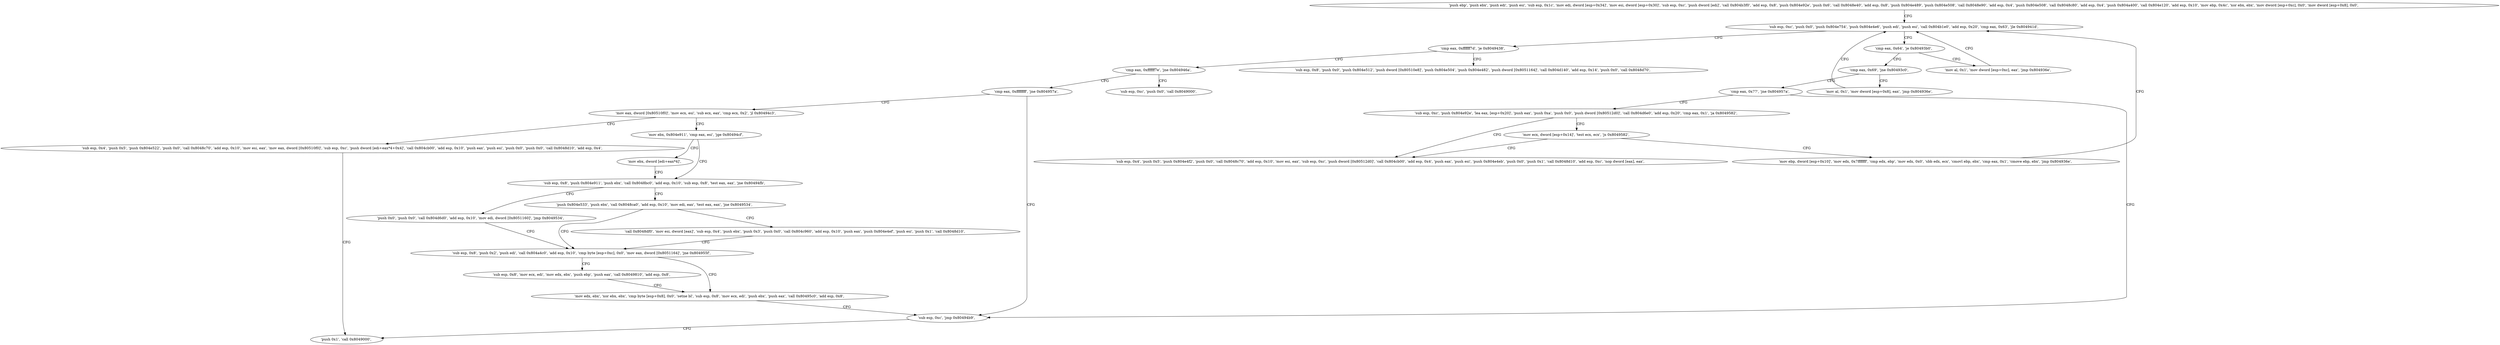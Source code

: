 digraph "func" {
"134517504" [label = "'push ebp', 'push ebx', 'push edi', 'push esi', 'sub esp, 0x1c', 'mov edi, dword [esp+0x34]', 'mov esi, dword [esp+0x30]', 'sub esp, 0xc', 'push dword [edi]', 'call 0x804b3f0', 'add esp, 0x8', 'push 0x804e92e', 'push 0x6', 'call 0x8048e40', 'add esp, 0x8', 'push 0x804e489', 'push 0x804e508', 'call 0x8048e90', 'add esp, 0x4', 'push 0x804e508', 'call 0x8048c80', 'add esp, 0x4', 'push 0x804a400', 'call 0x804e120', 'add esp, 0x10', 'mov ebp, 0x4c', 'xor ebx, ebx', 'mov dword [esp+0xc], 0x0', 'mov dword [esp+0x8], 0x0', " ]
"134517614" [label = "'sub esp, 0xc', 'push 0x0', 'push 0x804e754', 'push 0x804e4e6', 'push edi', 'push esi', 'call 0x804b1e0', 'add esp, 0x20', 'cmp eax, 0x63', 'jle 0x804941d', " ]
"134517789" [label = "'cmp eax, 0xffffff7d', 'je 0x8049438', " ]
"134517816" [label = "'sub esp, 0x8', 'push 0x0', 'push 0x804e512', 'push dword [0x80510e8]', 'push 0x804e504', 'push 0x804e482', 'push dword [0x8051164]', 'call 0x804d140', 'add esp, 0x14', 'push 0x0', 'call 0x8048d70', " ]
"134517796" [label = "'cmp eax, 0xffffff7e', 'jne 0x804946a', " ]
"134517648" [label = "'cmp eax, 0x64', 'je 0x80493b0', " ]
"134517680" [label = "'mov al, 0x1', 'mov dword [esp+0xc], eax', 'jmp 0x804936e', " ]
"134517653" [label = "'cmp eax, 0x69', 'jne 0x80493c0', " ]
"134517866" [label = "'cmp eax, 0xffffffff', 'jne 0x804957a', " ]
"134517803" [label = "'sub esp, 0xc', 'push 0x0', 'call 0x8049000', " ]
"134517696" [label = "'cmp eax, 0x77', 'jne 0x804957a', " ]
"134517658" [label = "'mov al, 0x1', 'mov dword [esp+0x8], eax', 'jmp 0x804936e', " ]
"134518138" [label = "'sub esp, 0xc', 'jmp 0x80494b9', " ]
"134517875" [label = "'mov eax, dword [0x80510f0]', 'mov ecx, esi', 'sub ecx, eax', 'cmp ecx, 0x2', 'jl 0x80494c3', " ]
"134517705" [label = "'sub esp, 0xc', 'push 0x804e92e', 'lea eax, [esp+0x20]', 'push eax', 'push 0xa', 'push 0x0', 'push dword [0x80512d0]', 'call 0x804d6e0', 'add esp, 0x20', 'cmp eax, 0x1', 'ja 0x8049582', " ]
"134517945" [label = "'push 0x1', 'call 0x8049000', " ]
"134517955" [label = "'mov ebx, 0x804e911', 'cmp eax, esi', 'jge 0x80494cf', " ]
"134517889" [label = "'sub esp, 0x4', 'push 0x5', 'push 0x804e522', 'push 0x0', 'call 0x8048c70', 'add esp, 0x10', 'mov esi, eax', 'mov eax, dword [0x80510f0]', 'sub esp, 0xc', 'push dword [edi+eax*4+0x4]', 'call 0x804cb00', 'add esp, 0x10', 'push eax', 'push esi', 'push 0x0', 'push 0x0', 'call 0x8048d10', 'add esp, 0x4', " ]
"134518146" [label = "'sub esp, 0x4', 'push 0x5', 'push 0x804e4f2', 'push 0x0', 'call 0x8048c70', 'add esp, 0x10', 'mov esi, eax', 'sub esp, 0xc', 'push dword [0x80512d0]', 'call 0x804cb00', 'add esp, 0x4', 'push eax', 'push esi', 'push 0x804e4eb', 'push 0x0', 'push 0x1', 'call 0x8048d10', 'add esp, 0xc', 'nop dword [eax], eax', " ]
"134517745" [label = "'mov ecx, dword [esp+0x14]', 'test ecx, ecx', 'js 0x8049582', " ]
"134517967" [label = "'sub esp, 0x8', 'push 0x804e911', 'push ebx', 'call 0x8048bc0', 'add esp, 0x10', 'sub esp, 0x8', 'test eax, eax', 'jne 0x80494fb', " ]
"134517964" [label = "'mov ebx, dword [edi+eax*4]', " ]
"134517757" [label = "'mov ebp, dword [esp+0x10]', 'mov edx, 0x7fffffff', 'cmp edx, ebp', 'mov edx, 0x0', 'sbb edx, ecx', 'cmovl ebp, ebx', 'cmp eax, 0x1', 'cmove ebp, ebx', 'jmp 0x804936e', " ]
"134518011" [label = "'push 0x804e533', 'push ebx', 'call 0x8048ca0', 'add esp, 0x10', 'mov edi, eax', 'test eax, eax', 'jne 0x8049534', " ]
"134517991" [label = "'push 0x0', 'push 0x0', 'call 0x804d6d0', 'add esp, 0x10', 'mov edi, dword [0x8051160]', 'jmp 0x8049534', " ]
"134518068" [label = "'sub esp, 0x8', 'push 0x2', 'push edi', 'call 0x804a4c0', 'add esp, 0x10', 'cmp byte [esp+0xc], 0x0', 'mov eax, dword [0x8051164]', 'jne 0x804955f', " ]
"134518031" [label = "'call 0x8048df0', 'mov esi, dword [eax]', 'sub esp, 0x4', 'push ebx', 'push 0x3', 'push 0x0', 'call 0x804c960', 'add esp, 0x10', 'push eax', 'push 0x804e4ef', 'push esi', 'push 0x1', 'call 0x8048d10', " ]
"134518111" [label = "'mov edx, ebx', 'xor ebx, ebx', 'cmp byte [esp+0x8], 0x0', 'setne bl', 'sub esp, 0x8', 'mov ecx, edi', 'push ebx', 'push eax', 'call 0x80495c0', 'add esp, 0x8', " ]
"134518094" [label = "'sub esp, 0x8', 'mov ecx, edi', 'mov edx, ebx', 'push ebp', 'push eax', 'call 0x8049810', 'add esp, 0x8', " ]
"134517504" -> "134517614" [ label = "CFG" ]
"134517614" -> "134517789" [ label = "CFG" ]
"134517614" -> "134517648" [ label = "CFG" ]
"134517789" -> "134517816" [ label = "CFG" ]
"134517789" -> "134517796" [ label = "CFG" ]
"134517796" -> "134517866" [ label = "CFG" ]
"134517796" -> "134517803" [ label = "CFG" ]
"134517648" -> "134517680" [ label = "CFG" ]
"134517648" -> "134517653" [ label = "CFG" ]
"134517680" -> "134517614" [ label = "CFG" ]
"134517653" -> "134517696" [ label = "CFG" ]
"134517653" -> "134517658" [ label = "CFG" ]
"134517866" -> "134518138" [ label = "CFG" ]
"134517866" -> "134517875" [ label = "CFG" ]
"134517696" -> "134518138" [ label = "CFG" ]
"134517696" -> "134517705" [ label = "CFG" ]
"134517658" -> "134517614" [ label = "CFG" ]
"134518138" -> "134517945" [ label = "CFG" ]
"134517875" -> "134517955" [ label = "CFG" ]
"134517875" -> "134517889" [ label = "CFG" ]
"134517705" -> "134518146" [ label = "CFG" ]
"134517705" -> "134517745" [ label = "CFG" ]
"134517955" -> "134517967" [ label = "CFG" ]
"134517955" -> "134517964" [ label = "CFG" ]
"134517889" -> "134517945" [ label = "CFG" ]
"134517745" -> "134518146" [ label = "CFG" ]
"134517745" -> "134517757" [ label = "CFG" ]
"134517967" -> "134518011" [ label = "CFG" ]
"134517967" -> "134517991" [ label = "CFG" ]
"134517964" -> "134517967" [ label = "CFG" ]
"134517757" -> "134517614" [ label = "CFG" ]
"134518011" -> "134518068" [ label = "CFG" ]
"134518011" -> "134518031" [ label = "CFG" ]
"134517991" -> "134518068" [ label = "CFG" ]
"134518068" -> "134518111" [ label = "CFG" ]
"134518068" -> "134518094" [ label = "CFG" ]
"134518031" -> "134518068" [ label = "CFG" ]
"134518111" -> "134518138" [ label = "CFG" ]
"134518094" -> "134518111" [ label = "CFG" ]
}

